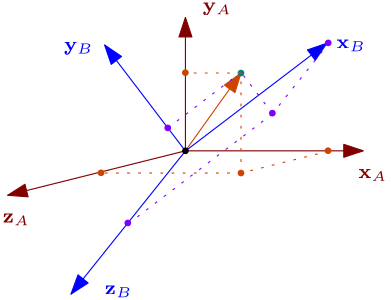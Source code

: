 <?xml version="1.0"?>
<!DOCTYPE ipe SYSTEM "ipe.dtd">
<ipe version="70218" creator="Ipe 7.2.28">
<info created="D:20251017134933" modified="D:20251017140633"/>
<ipestyle name="basic">
<symbol name="arrow/arc(spx)">
<path stroke="sym-stroke" fill="sym-stroke" pen="sym-pen">
0 0 m
-1 0.333 l
-1 -0.333 l
h
</path>
</symbol>
<symbol name="arrow/farc(spx)">
<path stroke="sym-stroke" fill="white" pen="sym-pen">
0 0 m
-1 0.333 l
-1 -0.333 l
h
</path>
</symbol>
<symbol name="arrow/ptarc(spx)">
<path stroke="sym-stroke" fill="sym-stroke" pen="sym-pen">
0 0 m
-1 0.333 l
-0.8 0 l
-1 -0.333 l
h
</path>
</symbol>
<symbol name="arrow/fptarc(spx)">
<path stroke="sym-stroke" fill="white" pen="sym-pen">
0 0 m
-1 0.333 l
-0.8 0 l
-1 -0.333 l
h
</path>
</symbol>
<symbol name="mark/circle(sx)" transformations="translations">
<path fill="sym-stroke">
0.6 0 0 0.6 0 0 e
0.4 0 0 0.4 0 0 e
</path>
</symbol>
<symbol name="mark/disk(sx)" transformations="translations">
<path fill="sym-stroke">
0.6 0 0 0.6 0 0 e
</path>
</symbol>
<symbol name="mark/fdisk(sfx)" transformations="translations">
<group>
<path fill="sym-fill">
0.5 0 0 0.5 0 0 e
</path>
<path fill="sym-stroke" fillrule="eofill">
0.6 0 0 0.6 0 0 e
0.4 0 0 0.4 0 0 e
</path>
</group>
</symbol>
<symbol name="mark/box(sx)" transformations="translations">
<path fill="sym-stroke" fillrule="eofill">
-0.6 -0.6 m
0.6 -0.6 l
0.6 0.6 l
-0.6 0.6 l
h
-0.4 -0.4 m
0.4 -0.4 l
0.4 0.4 l
-0.4 0.4 l
h
</path>
</symbol>
<symbol name="mark/square(sx)" transformations="translations">
<path fill="sym-stroke">
-0.6 -0.6 m
0.6 -0.6 l
0.6 0.6 l
-0.6 0.6 l
h
</path>
</symbol>
<symbol name="mark/fsquare(sfx)" transformations="translations">
<group>
<path fill="sym-fill">
-0.5 -0.5 m
0.5 -0.5 l
0.5 0.5 l
-0.5 0.5 l
h
</path>
<path fill="sym-stroke" fillrule="eofill">
-0.6 -0.6 m
0.6 -0.6 l
0.6 0.6 l
-0.6 0.6 l
h
-0.4 -0.4 m
0.4 -0.4 l
0.4 0.4 l
-0.4 0.4 l
h
</path>
</group>
</symbol>
<symbol name="mark/cross(sx)" transformations="translations">
<group>
<path fill="sym-stroke">
-0.43 -0.57 m
0.57 0.43 l
0.43 0.57 l
-0.57 -0.43 l
h
</path>
<path fill="sym-stroke">
-0.43 0.57 m
0.57 -0.43 l
0.43 -0.57 l
-0.57 0.43 l
h
</path>
</group>
</symbol>
<symbol name="arrow/fnormal(spx)">
<path stroke="sym-stroke" fill="white" pen="sym-pen">
0 0 m
-1 0.333 l
-1 -0.333 l
h
</path>
</symbol>
<symbol name="arrow/pointed(spx)">
<path stroke="sym-stroke" fill="sym-stroke" pen="sym-pen">
0 0 m
-1 0.333 l
-0.8 0 l
-1 -0.333 l
h
</path>
</symbol>
<symbol name="arrow/fpointed(spx)">
<path stroke="sym-stroke" fill="white" pen="sym-pen">
0 0 m
-1 0.333 l
-0.8 0 l
-1 -0.333 l
h
</path>
</symbol>
<symbol name="arrow/linear(spx)">
<path stroke="sym-stroke" pen="sym-pen">
-1 0.333 m
0 0 l
-1 -0.333 l
</path>
</symbol>
<symbol name="arrow/fdouble(spx)">
<path stroke="sym-stroke" fill="white" pen="sym-pen">
0 0 m
-1 0.333 l
-1 -0.333 l
h
-1 0 m
-2 0.333 l
-2 -0.333 l
h
</path>
</symbol>
<symbol name="arrow/double(spx)">
<path stroke="sym-stroke" fill="sym-stroke" pen="sym-pen">
0 0 m
-1 0.333 l
-1 -0.333 l
h
-1 0 m
-2 0.333 l
-2 -0.333 l
h
</path>
</symbol>
<symbol name="arrow/mid-normal(spx)">
<path stroke="sym-stroke" fill="sym-stroke" pen="sym-pen">
0.5 0 m
-0.5 0.333 l
-0.5 -0.333 l
h
</path>
</symbol>
<symbol name="arrow/mid-fnormal(spx)">
<path stroke="sym-stroke" fill="white" pen="sym-pen">
0.5 0 m
-0.5 0.333 l
-0.5 -0.333 l
h
</path>
</symbol>
<symbol name="arrow/mid-pointed(spx)">
<path stroke="sym-stroke" fill="sym-stroke" pen="sym-pen">
0.5 0 m
-0.5 0.333 l
-0.3 0 l
-0.5 -0.333 l
h
</path>
</symbol>
<symbol name="arrow/mid-fpointed(spx)">
<path stroke="sym-stroke" fill="white" pen="sym-pen">
0.5 0 m
-0.5 0.333 l
-0.3 0 l
-0.5 -0.333 l
h
</path>
</symbol>
<symbol name="arrow/mid-double(spx)">
<path stroke="sym-stroke" fill="sym-stroke" pen="sym-pen">
1 0 m
0 0.333 l
0 -0.333 l
h
0 0 m
-1 0.333 l
-1 -0.333 l
h
</path>
</symbol>
<symbol name="arrow/mid-fdouble(spx)">
<path stroke="sym-stroke" fill="white" pen="sym-pen">
1 0 m
0 0.333 l
0 -0.333 l
h
0 0 m
-1 0.333 l
-1 -0.333 l
h
</path>
</symbol>
<anglesize name="22.5 deg" value="22.5"/>
<anglesize name="30 deg" value="30"/>
<anglesize name="45 deg" value="45"/>
<anglesize name="60 deg" value="60"/>
<anglesize name="90 deg" value="90"/>
<arrowsize name="large" value="10"/>
<arrowsize name="small" value="5"/>
<arrowsize name="tiny" value="3"/>
<color name="blue" value="0 0 1"/>
<color name="brown" value="0.647 0.165 0.165"/>
<color name="darkblue" value="0 0 0.545"/>
<color name="darkcyan" value="0 0.545 0.545"/>
<color name="darkgray" value="0.663"/>
<color name="darkgreen" value="0 0.392 0"/>
<color name="darkmagenta" value="0.545 0 0.545"/>
<color name="darkorange" value="1 0.549 0"/>
<color name="darkred" value="0.545 0 0"/>
<color name="gold" value="1 0.843 0"/>
<color name="gray" value="0.745"/>
<color name="green" value="0 1 0"/>
<color name="lightblue" value="0.678 0.847 0.902"/>
<color name="lightcyan" value="0.878 1 1"/>
<color name="lightgray" value="0.827"/>
<color name="lightgreen" value="0.565 0.933 0.565"/>
<color name="lightyellow" value="1 1 0.878"/>
<color name="navy" value="0 0 0.502"/>
<color name="orange" value="1 0.647 0"/>
<color name="pink" value="1 0.753 0.796"/>
<color name="purple" value="0.627 0.125 0.941"/>
<color name="red" value="1 0 0"/>
<color name="seagreen" value="0.18 0.545 0.341"/>
<color name="turquoise" value="0.251 0.878 0.816"/>
<color name="violet" value="0.933 0.51 0.933"/>
<color name="yellow" value="1 1 0"/>
<dashstyle name="dash dot dotted" value="[4 2 1 2 1 2] 0"/>
<dashstyle name="dash dotted" value="[4 2 1 2] 0"/>
<dashstyle name="dashed" value="[4] 0"/>
<dashstyle name="dotted" value="[1 3] 0"/>
<gridsize name="10 pts (~3.5 mm)" value="10"/>
<gridsize name="14 pts (~5 mm)" value="14"/>
<gridsize name="16 pts (~6 mm)" value="16"/>
<gridsize name="20 pts (~7 mm)" value="20"/>
<gridsize name="28 pts (~10 mm)" value="28"/>
<gridsize name="32 pts (~12 mm)" value="32"/>
<gridsize name="4 pts" value="4"/>
<gridsize name="56 pts (~20 mm)" value="56"/>
<gridsize name="8 pts (~3 mm)" value="8"/>
<opacity name="10%" value="0.1"/>
<opacity name="30%" value="0.3"/>
<opacity name="50%" value="0.5"/>
<opacity name="75%" value="0.75"/>
<pen name="fat" value="1.2"/>
<pen name="heavier" value="0.8"/>
<pen name="ultrafat" value="2"/>
<symbolsize name="large" value="5"/>
<symbolsize name="small" value="2"/>
<symbolsize name="tiny" value="1.1"/>
<textsize name="Huge" value="\Huge"/>
<textsize name="LARGE" value="\LARGE"/>
<textsize name="Large" value="\Large"/>
<textsize name="footnote" value="\footnotesize"/>
<textsize name="huge" value="\huge"/>
<textsize name="large" value="\large"/>
<textsize name="script" value="\scriptsize"/>
<textsize name="small" value="\small"/>
<textsize name="tiny" value="\tiny"/>
<textstyle name="center" begin="\begin{center}" end="\end{center}"/>
<textstyle name="item" begin="\begin{itemize}\item{}" end="\end{itemize}"/>
<textstyle name="itemize" begin="\begin{itemize}" end="\end{itemize}"/>
<tiling name="falling" angle="-60" step="4" width="1"/>
<tiling name="rising" angle="30" step="4" width="1"/>
</ipestyle>
<page>
<layer name="alpha"/>
<view layers="alpha" active="alpha"/>
<path layer="alpha" matrix="1 0 0 1 -16 32" stroke="0.502 0 0" arrow="normal/normal">
272 656 m
208 640 l
</path>
<path matrix="1 0 0 1 -16 32" stroke="0.502 0 0" arrow="normal/normal">
272 656 m
272 704 l
</path>
<path matrix="1 0 0 1 -16 32" stroke="0.502 0 0" arrow="normal/normal">
272 656 m
336 656 l
</path>
<text matrix="0.790155 -0.612908 0.612908 0.790155 -274.554 338.166" transformations="translations" pos="260 632" stroke="0.502 0 0" type="label" width="10.421" height="3.101" depth="1" valign="baseline" size="script" style="math">\mathbf x_A</text>
<text matrix="0.790155 -0.612908 0.612908 0.790155 -330.554 398.166" transformations="translations" pos="260 632" stroke="0.502 0 0" type="label" width="10.421" height="3.105" depth="1.35" valign="baseline" size="script" style="math">\mathbf y_A</text>
<text matrix="0.790155 -0.612908 0.612908 0.790155 -402.554 322.166" transformations="translations" pos="260 632" stroke="0.502 0 0" type="label" width="9.678" height="3.101" depth="1" valign="baseline" size="script" style="math">\mathbf z_A</text>
<text matrix="0.790155 -0.612908 0.612908 0.790155 -365.855 296.288" transformations="translations" pos="260 632" stroke="0 0 1" type="label" width="9.915" height="3.101" depth="1" valign="baseline" size="script" style="math">\mathbf z_B</text>
<text matrix="0.790155 -0.612908 0.612908 0.790155 -282.497 384.831" transformations="translations" pos="260 632" stroke="0 0 1" type="label" width="10.658" height="3.101" depth="1" valign="baseline" size="script" style="math">\mathbf x_B</text>
<text matrix="0.790155 -0.612908 0.612908 0.790155 -380.555 384.015" transformations="translations" pos="260 632" stroke="0 0 1" type="label" width="10.658" height="3.105" depth="1.35" valign="baseline" size="script" style="math">\mathbf y_B</text>
<path matrix="0.795389 0.606099 -0.606099 0.795389 437.246 1.2965" stroke="0 0 1" arrow="normal/normal">
272 656 m
208 640 l
</path>
<path matrix="0.795389 0.606099 -0.606099 0.795389 437.246 1.2965" stroke="0 0 1" arrow="normal/normal">
272 656 m
272 704 l
</path>
<path matrix="0.795389 0.606099 -0.606099 0.795389 437.246 1.2965" stroke="0 0 1" arrow="normal/normal">
272 656 m
336 656 l
</path>
<use name="mark/disk(sx)" pos="276 680" size="small" stroke="0.808 0.263 0"/>
<path stroke="0.808 0.263 0" dash="dotted">
276 680 m
276 716 l
</path>
<path matrix="0.491689 0 0 0.491689 173.729 365.319" stroke="0.808 0.263 0" dash="dotted">
272 656 m
208 640 l
</path>
<path stroke="0.808 0.263 0" dash="dotted">
276 680 m
224 680 l
</path>
<path stroke="0.808 0.263 0" arrow="normal/normal">
256 688 m
276 716 l
</path>
<path matrix="0.298158 0.227201 -0.227201 0.298158 355.138 444.228" stroke="0.502 0 1" dash="dotted">
272 656 m
272 704 l
</path>
<path matrix="0.394504 0.300619 -0.300619 0.394504 397.668 386.361" stroke="0.502 0 1" dash="dotted">
272 656 m
208 640 l
</path>
<use matrix="1 0 0 1 11.3043 -14.4364" name="mark/disk(sx)" pos="276 716" size="small" stroke="0.502 0 1"/>
<use matrix="1 0 0 1 -0.00026913 -0.00009738" name="mark/disk(sx)" pos="276 716" size="small" stroke="0 0.502 0.502"/>
<path matrix="0.810049 0.61727 -0.61727 0.810049 420.081 -37.4983" stroke="0.502 0 1" dash="dotted">
272 656 m
336 656 l
</path>
<use matrix="1 0 0 1 -15.9997 31.9999" name="mark/disk(sx)" pos="272 656" size="small"/>
<path matrix="0.406033 0.309403 -0.309403 0.406033 342.29 345.755" stroke="0.502 0 1" dash="dotted">
272 656 m
336 656 l
</path>
<path stroke="0.941 0.306 0" dash="dotted">
276 716 m
256 716 l
</path>
<use matrix="1 0 0 1 -50.3784 0.0856517" name="mark/disk(sx)" pos="276 680" size="small" stroke="0.808 0.263 0"/>
<use matrix="1 0 0 1 -20.0308 36.1277" name="mark/disk(sx)" pos="276 680" size="small" stroke="0.808 0.263 0"/>
<use matrix="1 0 0 1 31.3499 8.04143" name="mark/disk(sx)" pos="276 680" size="small" stroke="0.808 0.263 0"/>
<use matrix="1 0 0 1 31.4042 10.8548" name="mark/disk(sx)" pos="276 716" size="small" stroke="0.502 0 1"/>
<use matrix="1 0 0 1 -26.3658 -19.7606" name="mark/disk(sx)" pos="276 716" size="small" stroke="0.502 0 1"/>
<use matrix="1 0 0 1 -40.7417 -53.9699" name="mark/disk(sx)" pos="276 716" size="small" stroke="0.502 0 1"/>
</page>
</ipe>
